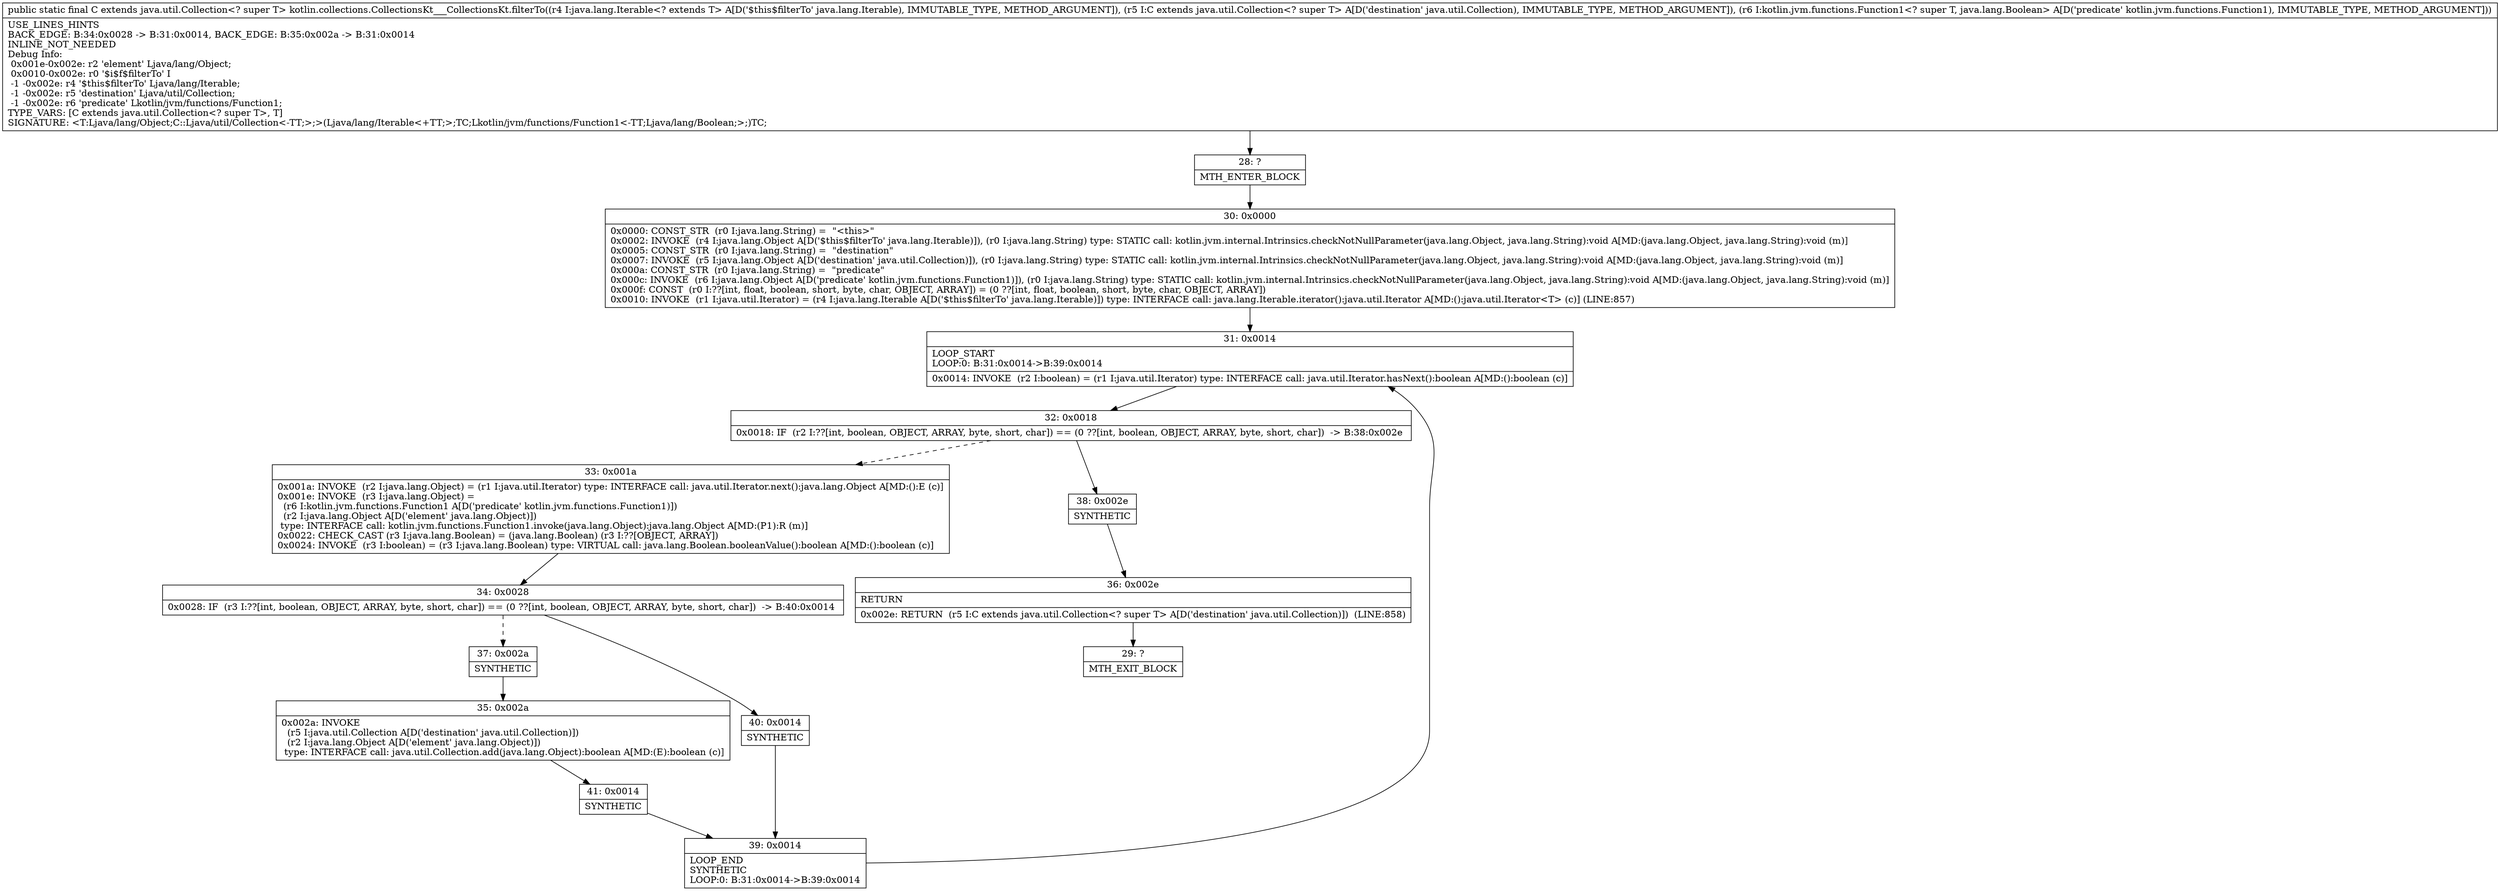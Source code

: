 digraph "CFG forkotlin.collections.CollectionsKt___CollectionsKt.filterTo(Ljava\/lang\/Iterable;Ljava\/util\/Collection;Lkotlin\/jvm\/functions\/Function1;)Ljava\/util\/Collection;" {
Node_28 [shape=record,label="{28\:\ ?|MTH_ENTER_BLOCK\l}"];
Node_30 [shape=record,label="{30\:\ 0x0000|0x0000: CONST_STR  (r0 I:java.lang.String) =  \"\<this\>\" \l0x0002: INVOKE  (r4 I:java.lang.Object A[D('$this$filterTo' java.lang.Iterable)]), (r0 I:java.lang.String) type: STATIC call: kotlin.jvm.internal.Intrinsics.checkNotNullParameter(java.lang.Object, java.lang.String):void A[MD:(java.lang.Object, java.lang.String):void (m)]\l0x0005: CONST_STR  (r0 I:java.lang.String) =  \"destination\" \l0x0007: INVOKE  (r5 I:java.lang.Object A[D('destination' java.util.Collection)]), (r0 I:java.lang.String) type: STATIC call: kotlin.jvm.internal.Intrinsics.checkNotNullParameter(java.lang.Object, java.lang.String):void A[MD:(java.lang.Object, java.lang.String):void (m)]\l0x000a: CONST_STR  (r0 I:java.lang.String) =  \"predicate\" \l0x000c: INVOKE  (r6 I:java.lang.Object A[D('predicate' kotlin.jvm.functions.Function1)]), (r0 I:java.lang.String) type: STATIC call: kotlin.jvm.internal.Intrinsics.checkNotNullParameter(java.lang.Object, java.lang.String):void A[MD:(java.lang.Object, java.lang.String):void (m)]\l0x000f: CONST  (r0 I:??[int, float, boolean, short, byte, char, OBJECT, ARRAY]) = (0 ??[int, float, boolean, short, byte, char, OBJECT, ARRAY]) \l0x0010: INVOKE  (r1 I:java.util.Iterator) = (r4 I:java.lang.Iterable A[D('$this$filterTo' java.lang.Iterable)]) type: INTERFACE call: java.lang.Iterable.iterator():java.util.Iterator A[MD:():java.util.Iterator\<T\> (c)] (LINE:857)\l}"];
Node_31 [shape=record,label="{31\:\ 0x0014|LOOP_START\lLOOP:0: B:31:0x0014\-\>B:39:0x0014\l|0x0014: INVOKE  (r2 I:boolean) = (r1 I:java.util.Iterator) type: INTERFACE call: java.util.Iterator.hasNext():boolean A[MD:():boolean (c)]\l}"];
Node_32 [shape=record,label="{32\:\ 0x0018|0x0018: IF  (r2 I:??[int, boolean, OBJECT, ARRAY, byte, short, char]) == (0 ??[int, boolean, OBJECT, ARRAY, byte, short, char])  \-\> B:38:0x002e \l}"];
Node_33 [shape=record,label="{33\:\ 0x001a|0x001a: INVOKE  (r2 I:java.lang.Object) = (r1 I:java.util.Iterator) type: INTERFACE call: java.util.Iterator.next():java.lang.Object A[MD:():E (c)]\l0x001e: INVOKE  (r3 I:java.lang.Object) = \l  (r6 I:kotlin.jvm.functions.Function1 A[D('predicate' kotlin.jvm.functions.Function1)])\l  (r2 I:java.lang.Object A[D('element' java.lang.Object)])\l type: INTERFACE call: kotlin.jvm.functions.Function1.invoke(java.lang.Object):java.lang.Object A[MD:(P1):R (m)]\l0x0022: CHECK_CAST (r3 I:java.lang.Boolean) = (java.lang.Boolean) (r3 I:??[OBJECT, ARRAY]) \l0x0024: INVOKE  (r3 I:boolean) = (r3 I:java.lang.Boolean) type: VIRTUAL call: java.lang.Boolean.booleanValue():boolean A[MD:():boolean (c)]\l}"];
Node_34 [shape=record,label="{34\:\ 0x0028|0x0028: IF  (r3 I:??[int, boolean, OBJECT, ARRAY, byte, short, char]) == (0 ??[int, boolean, OBJECT, ARRAY, byte, short, char])  \-\> B:40:0x0014 \l}"];
Node_37 [shape=record,label="{37\:\ 0x002a|SYNTHETIC\l}"];
Node_35 [shape=record,label="{35\:\ 0x002a|0x002a: INVOKE  \l  (r5 I:java.util.Collection A[D('destination' java.util.Collection)])\l  (r2 I:java.lang.Object A[D('element' java.lang.Object)])\l type: INTERFACE call: java.util.Collection.add(java.lang.Object):boolean A[MD:(E):boolean (c)]\l}"];
Node_41 [shape=record,label="{41\:\ 0x0014|SYNTHETIC\l}"];
Node_39 [shape=record,label="{39\:\ 0x0014|LOOP_END\lSYNTHETIC\lLOOP:0: B:31:0x0014\-\>B:39:0x0014\l}"];
Node_40 [shape=record,label="{40\:\ 0x0014|SYNTHETIC\l}"];
Node_38 [shape=record,label="{38\:\ 0x002e|SYNTHETIC\l}"];
Node_36 [shape=record,label="{36\:\ 0x002e|RETURN\l|0x002e: RETURN  (r5 I:C extends java.util.Collection\<? super T\> A[D('destination' java.util.Collection)])  (LINE:858)\l}"];
Node_29 [shape=record,label="{29\:\ ?|MTH_EXIT_BLOCK\l}"];
MethodNode[shape=record,label="{public static final C extends java.util.Collection\<? super T\> kotlin.collections.CollectionsKt___CollectionsKt.filterTo((r4 I:java.lang.Iterable\<? extends T\> A[D('$this$filterTo' java.lang.Iterable), IMMUTABLE_TYPE, METHOD_ARGUMENT]), (r5 I:C extends java.util.Collection\<? super T\> A[D('destination' java.util.Collection), IMMUTABLE_TYPE, METHOD_ARGUMENT]), (r6 I:kotlin.jvm.functions.Function1\<? super T, java.lang.Boolean\> A[D('predicate' kotlin.jvm.functions.Function1), IMMUTABLE_TYPE, METHOD_ARGUMENT]))  | USE_LINES_HINTS\lBACK_EDGE: B:34:0x0028 \-\> B:31:0x0014, BACK_EDGE: B:35:0x002a \-\> B:31:0x0014\lINLINE_NOT_NEEDED\lDebug Info:\l  0x001e\-0x002e: r2 'element' Ljava\/lang\/Object;\l  0x0010\-0x002e: r0 '$i$f$filterTo' I\l  \-1 \-0x002e: r4 '$this$filterTo' Ljava\/lang\/Iterable;\l  \-1 \-0x002e: r5 'destination' Ljava\/util\/Collection;\l  \-1 \-0x002e: r6 'predicate' Lkotlin\/jvm\/functions\/Function1;\lTYPE_VARS: [C extends java.util.Collection\<? super T\>, T]\lSIGNATURE: \<T:Ljava\/lang\/Object;C::Ljava\/util\/Collection\<\-TT;\>;\>(Ljava\/lang\/Iterable\<+TT;\>;TC;Lkotlin\/jvm\/functions\/Function1\<\-TT;Ljava\/lang\/Boolean;\>;)TC;\l}"];
MethodNode -> Node_28;Node_28 -> Node_30;
Node_30 -> Node_31;
Node_31 -> Node_32;
Node_32 -> Node_33[style=dashed];
Node_32 -> Node_38;
Node_33 -> Node_34;
Node_34 -> Node_37[style=dashed];
Node_34 -> Node_40;
Node_37 -> Node_35;
Node_35 -> Node_41;
Node_41 -> Node_39;
Node_39 -> Node_31;
Node_40 -> Node_39;
Node_38 -> Node_36;
Node_36 -> Node_29;
}

